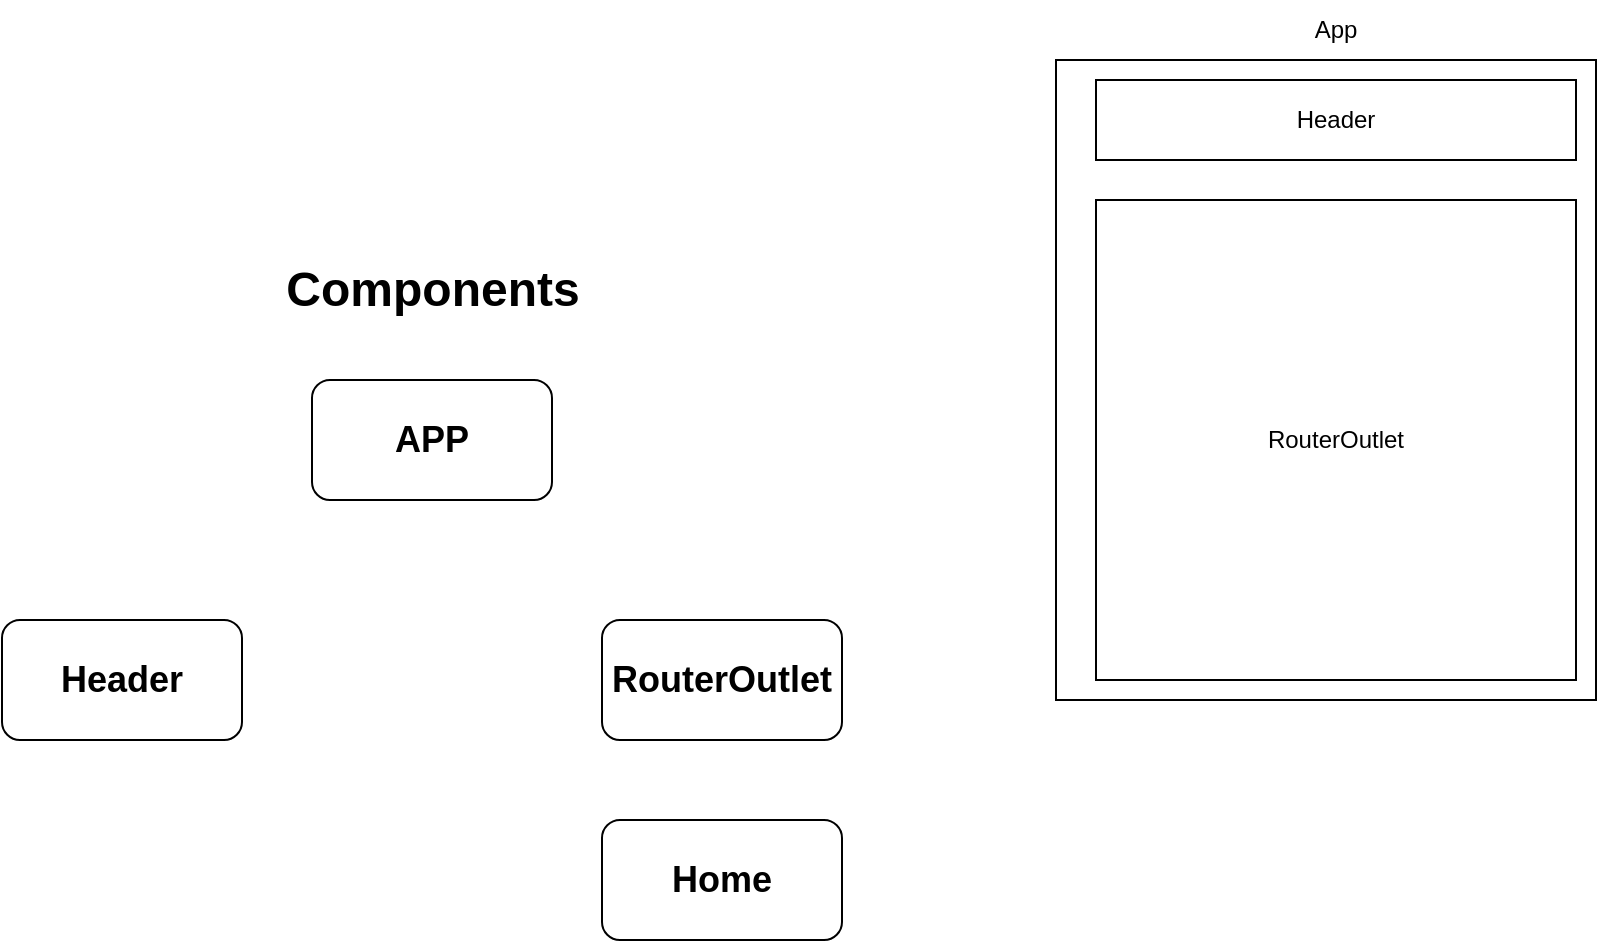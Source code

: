 <mxfile version="26.0.16">
  <diagram name="Seite-1" id="Dk-r6mGFm77RKYci7Tan">
    <mxGraphModel dx="1434" dy="844" grid="1" gridSize="10" guides="1" tooltips="1" connect="1" arrows="1" fold="1" page="1" pageScale="1" pageWidth="827" pageHeight="1169" math="0" shadow="0">
      <root>
        <mxCell id="0" />
        <mxCell id="1" parent="0" />
        <mxCell id="ZiCSWij1W9SqeEGX558K-1" value="&lt;h2&gt;APP&lt;/h2&gt;" style="rounded=1;whiteSpace=wrap;html=1;" vertex="1" parent="1">
          <mxGeometry x="185" y="190" width="120" height="60" as="geometry" />
        </mxCell>
        <mxCell id="ZiCSWij1W9SqeEGX558K-2" value="&lt;h1&gt;&lt;b&gt;Components&lt;/b&gt;&lt;/h1&gt;" style="text;html=1;align=center;verticalAlign=middle;resizable=0;points=[];autosize=1;strokeColor=none;fillColor=none;" vertex="1" parent="1">
          <mxGeometry x="160" y="110" width="170" height="70" as="geometry" />
        </mxCell>
        <mxCell id="ZiCSWij1W9SqeEGX558K-3" value="&lt;h2&gt;Header&lt;/h2&gt;" style="rounded=1;whiteSpace=wrap;html=1;" vertex="1" parent="1">
          <mxGeometry x="30" y="310" width="120" height="60" as="geometry" />
        </mxCell>
        <mxCell id="ZiCSWij1W9SqeEGX558K-4" value="&lt;h2&gt;RouterOutlet&lt;/h2&gt;" style="rounded=1;whiteSpace=wrap;html=1;" vertex="1" parent="1">
          <mxGeometry x="330" y="310" width="120" height="60" as="geometry" />
        </mxCell>
        <mxCell id="ZiCSWij1W9SqeEGX558K-15" value="" style="group" vertex="1" connectable="0" parent="1">
          <mxGeometry x="557" width="270" height="350" as="geometry" />
        </mxCell>
        <mxCell id="ZiCSWij1W9SqeEGX558K-11" value="" style="rounded=0;whiteSpace=wrap;html=1;" vertex="1" parent="ZiCSWij1W9SqeEGX558K-15">
          <mxGeometry y="30" width="270" height="320" as="geometry" />
        </mxCell>
        <mxCell id="ZiCSWij1W9SqeEGX558K-12" value="RouterOutlet" style="rounded=0;whiteSpace=wrap;html=1;" vertex="1" parent="ZiCSWij1W9SqeEGX558K-15">
          <mxGeometry x="20" y="100" width="240" height="240" as="geometry" />
        </mxCell>
        <mxCell id="ZiCSWij1W9SqeEGX558K-13" value="Header" style="rounded=0;whiteSpace=wrap;html=1;" vertex="1" parent="ZiCSWij1W9SqeEGX558K-15">
          <mxGeometry x="20" y="40" width="240" height="40" as="geometry" />
        </mxCell>
        <mxCell id="ZiCSWij1W9SqeEGX558K-14" value="App" style="text;html=1;align=center;verticalAlign=middle;whiteSpace=wrap;rounded=0;" vertex="1" parent="ZiCSWij1W9SqeEGX558K-15">
          <mxGeometry x="110" width="60" height="30" as="geometry" />
        </mxCell>
        <mxCell id="ZiCSWij1W9SqeEGX558K-16" value="&lt;h2&gt;Home&lt;/h2&gt;" style="rounded=1;whiteSpace=wrap;html=1;" vertex="1" parent="1">
          <mxGeometry x="330" y="410" width="120" height="60" as="geometry" />
        </mxCell>
      </root>
    </mxGraphModel>
  </diagram>
</mxfile>
